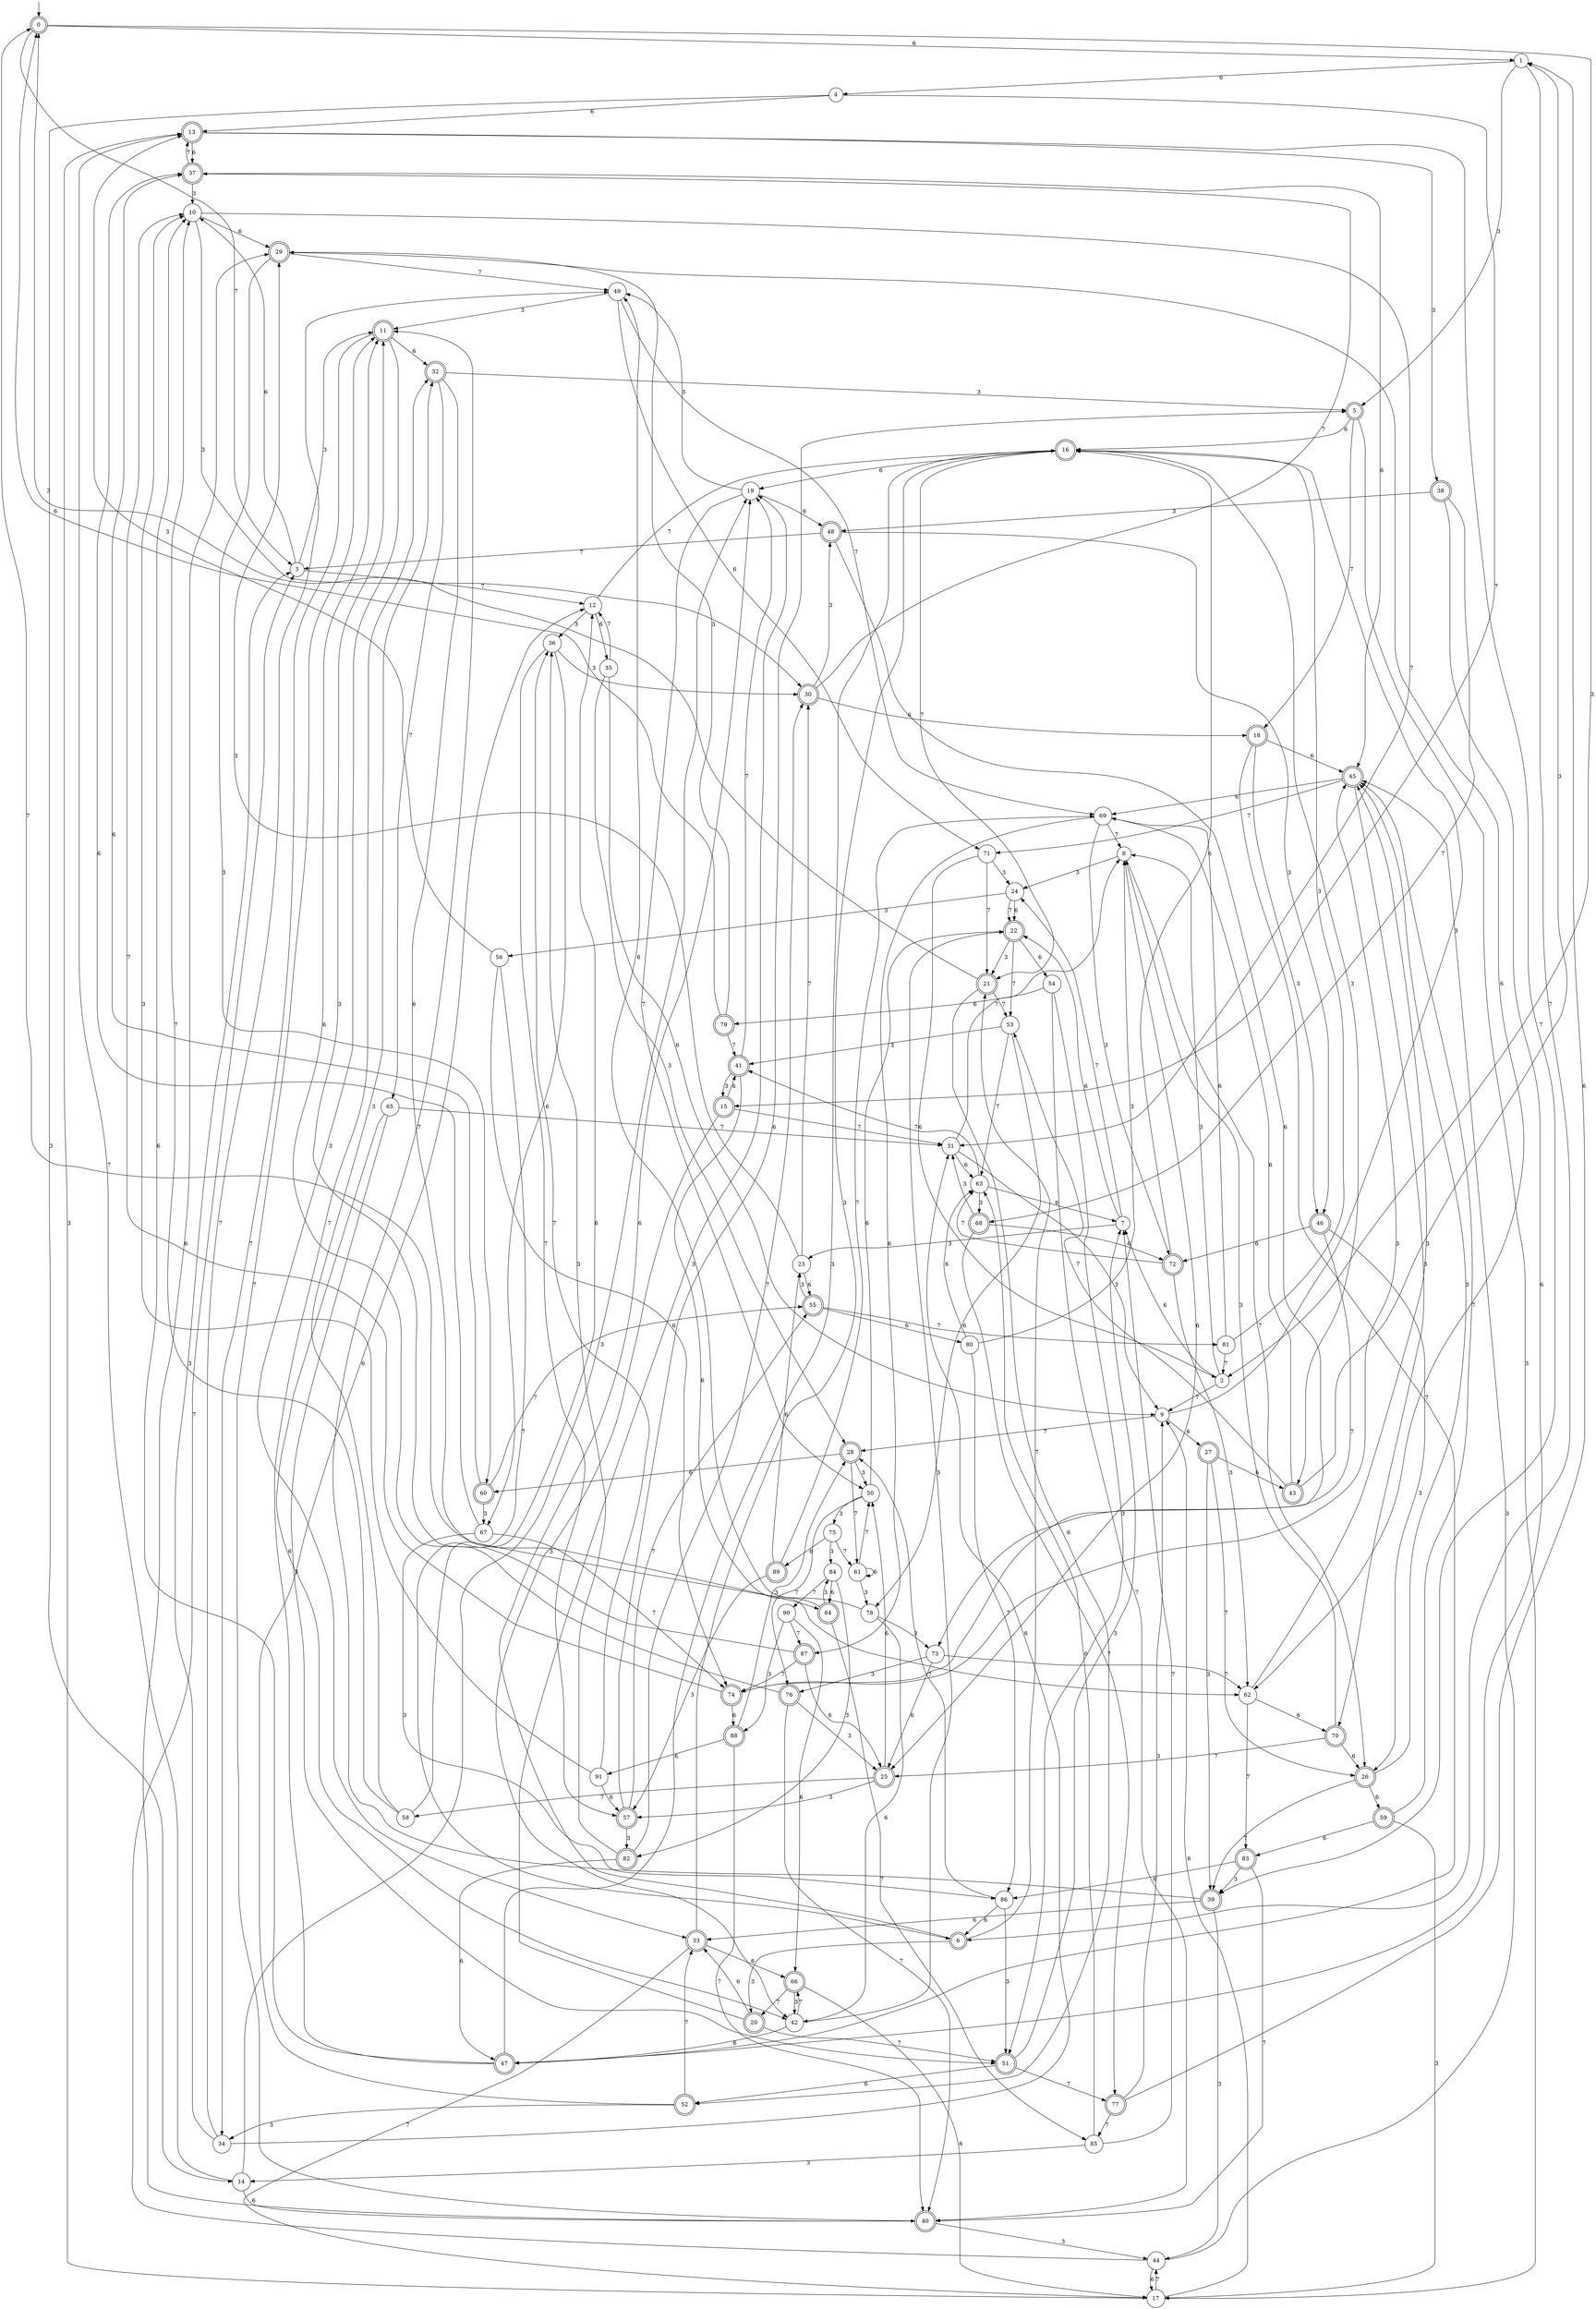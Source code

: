 digraph g {

	s0 [shape="doublecircle" label="0"];
	s1 [shape="circle" label="1"];
	s2 [shape="circle" label="2"];
	s3 [shape="circle" label="3"];
	s4 [shape="circle" label="4"];
	s5 [shape="doublecircle" label="5"];
	s6 [shape="doublecircle" label="6"];
	s7 [shape="circle" label="7"];
	s8 [shape="circle" label="8"];
	s9 [shape="circle" label="9"];
	s10 [shape="circle" label="10"];
	s11 [shape="doublecircle" label="11"];
	s12 [shape="circle" label="12"];
	s13 [shape="doublecircle" label="13"];
	s14 [shape="circle" label="14"];
	s15 [shape="doublecircle" label="15"];
	s16 [shape="doublecircle" label="16"];
	s17 [shape="circle" label="17"];
	s18 [shape="doublecircle" label="18"];
	s19 [shape="circle" label="19"];
	s20 [shape="doublecircle" label="20"];
	s21 [shape="doublecircle" label="21"];
	s22 [shape="doublecircle" label="22"];
	s23 [shape="circle" label="23"];
	s24 [shape="circle" label="24"];
	s25 [shape="doublecircle" label="25"];
	s26 [shape="doublecircle" label="26"];
	s27 [shape="doublecircle" label="27"];
	s28 [shape="doublecircle" label="28"];
	s29 [shape="doublecircle" label="29"];
	s30 [shape="doublecircle" label="30"];
	s31 [shape="circle" label="31"];
	s32 [shape="doublecircle" label="32"];
	s33 [shape="doublecircle" label="33"];
	s34 [shape="circle" label="34"];
	s35 [shape="circle" label="35"];
	s36 [shape="circle" label="36"];
	s37 [shape="doublecircle" label="37"];
	s38 [shape="doublecircle" label="38"];
	s39 [shape="doublecircle" label="39"];
	s40 [shape="doublecircle" label="40"];
	s41 [shape="doublecircle" label="41"];
	s42 [shape="circle" label="42"];
	s43 [shape="doublecircle" label="43"];
	s44 [shape="circle" label="44"];
	s45 [shape="doublecircle" label="45"];
	s46 [shape="doublecircle" label="46"];
	s47 [shape="doublecircle" label="47"];
	s48 [shape="doublecircle" label="48"];
	s49 [shape="circle" label="49"];
	s50 [shape="circle" label="50"];
	s51 [shape="doublecircle" label="51"];
	s52 [shape="doublecircle" label="52"];
	s53 [shape="circle" label="53"];
	s54 [shape="circle" label="54"];
	s55 [shape="doublecircle" label="55"];
	s56 [shape="circle" label="56"];
	s57 [shape="doublecircle" label="57"];
	s58 [shape="circle" label="58"];
	s59 [shape="doublecircle" label="59"];
	s60 [shape="doublecircle" label="60"];
	s61 [shape="circle" label="61"];
	s62 [shape="circle" label="62"];
	s63 [shape="circle" label="63"];
	s64 [shape="doublecircle" label="64"];
	s65 [shape="circle" label="65"];
	s66 [shape="doublecircle" label="66"];
	s67 [shape="circle" label="67"];
	s68 [shape="doublecircle" label="68"];
	s69 [shape="circle" label="69"];
	s70 [shape="doublecircle" label="70"];
	s71 [shape="circle" label="71"];
	s72 [shape="doublecircle" label="72"];
	s73 [shape="circle" label="73"];
	s74 [shape="doublecircle" label="74"];
	s75 [shape="circle" label="75"];
	s76 [shape="doublecircle" label="76"];
	s77 [shape="doublecircle" label="77"];
	s78 [shape="circle" label="78"];
	s79 [shape="doublecircle" label="79"];
	s80 [shape="circle" label="80"];
	s81 [shape="circle" label="81"];
	s82 [shape="doublecircle" label="82"];
	s83 [shape="doublecircle" label="83"];
	s84 [shape="circle" label="84"];
	s85 [shape="circle" label="85"];
	s86 [shape="circle" label="86"];
	s87 [shape="doublecircle" label="87"];
	s88 [shape="doublecircle" label="88"];
	s89 [shape="doublecircle" label="89"];
	s90 [shape="circle" label="90"];
	s91 [shape="circle" label="91"];
	s0 -> s1 [label="6"];
	s0 -> s2 [label="3"];
	s0 -> s3 [label="7"];
	s1 -> s4 [label="6"];
	s1 -> s5 [label="3"];
	s1 -> s6 [label="7"];
	s2 -> s7 [label="6"];
	s2 -> s8 [label="3"];
	s2 -> s9 [label="7"];
	s3 -> s10 [label="6"];
	s3 -> s11 [label="3"];
	s3 -> s12 [label="7"];
	s4 -> s13 [label="6"];
	s4 -> s14 [label="3"];
	s4 -> s15 [label="7"];
	s5 -> s16 [label="6"];
	s5 -> s17 [label="3"];
	s5 -> s18 [label="7"];
	s6 -> s19 [label="6"];
	s6 -> s20 [label="3"];
	s6 -> s21 [label="7"];
	s7 -> s22 [label="6"];
	s7 -> s23 [label="3"];
	s7 -> s24 [label="7"];
	s8 -> s25 [label="6"];
	s8 -> s24 [label="3"];
	s8 -> s26 [label="7"];
	s9 -> s27 [label="6"];
	s9 -> s16 [label="3"];
	s9 -> s28 [label="7"];
	s10 -> s29 [label="6"];
	s10 -> s30 [label="3"];
	s10 -> s31 [label="7"];
	s11 -> s32 [label="6"];
	s11 -> s33 [label="3"];
	s11 -> s34 [label="7"];
	s12 -> s35 [label="6"];
	s12 -> s36 [label="3"];
	s12 -> s16 [label="7"];
	s13 -> s37 [label="6"];
	s13 -> s38 [label="3"];
	s13 -> s39 [label="7"];
	s14 -> s40 [label="6"];
	s14 -> s19 [label="3"];
	s14 -> s13 [label="7"];
	s15 -> s41 [label="6"];
	s15 -> s42 [label="3"];
	s15 -> s31 [label="7"];
	s16 -> s19 [label="6"];
	s16 -> s43 [label="3"];
	s16 -> s21 [label="7"];
	s17 -> s9 [label="6"];
	s17 -> s13 [label="3"];
	s17 -> s44 [label="7"];
	s18 -> s45 [label="6"];
	s18 -> s46 [label="3"];
	s18 -> s47 [label="7"];
	s19 -> s48 [label="6"];
	s19 -> s49 [label="3"];
	s19 -> s50 [label="7"];
	s20 -> s33 [label="6"];
	s20 -> s19 [label="3"];
	s20 -> s51 [label="7"];
	s21 -> s52 [label="6"];
	s21 -> s0 [label="3"];
	s21 -> s53 [label="7"];
	s22 -> s54 [label="6"];
	s22 -> s21 [label="3"];
	s22 -> s53 [label="7"];
	s23 -> s55 [label="6"];
	s23 -> s29 [label="3"];
	s23 -> s30 [label="7"];
	s24 -> s22 [label="6"];
	s24 -> s56 [label="3"];
	s24 -> s22 [label="7"];
	s25 -> s50 [label="6"];
	s25 -> s57 [label="3"];
	s25 -> s58 [label="7"];
	s26 -> s59 [label="6"];
	s26 -> s45 [label="3"];
	s26 -> s39 [label="7"];
	s27 -> s43 [label="6"];
	s27 -> s39 [label="3"];
	s27 -> s26 [label="7"];
	s28 -> s60 [label="6"];
	s28 -> s50 [label="3"];
	s28 -> s61 [label="7"];
	s29 -> s62 [label="6"];
	s29 -> s60 [label="3"];
	s29 -> s49 [label="7"];
	s30 -> s18 [label="6"];
	s30 -> s48 [label="3"];
	s30 -> s37 [label="7"];
	s31 -> s63 [label="6"];
	s31 -> s9 [label="3"];
	s31 -> s8 [label="7"];
	s32 -> s64 [label="6"];
	s32 -> s5 [label="3"];
	s32 -> s65 [label="7"];
	s33 -> s66 [label="6"];
	s33 -> s16 [label="3"];
	s33 -> s17 [label="7"];
	s34 -> s31 [label="6"];
	s34 -> s3 [label="3"];
	s34 -> s49 [label="7"];
	s35 -> s9 [label="6"];
	s35 -> s28 [label="3"];
	s35 -> s12 [label="7"];
	s36 -> s67 [label="6"];
	s36 -> s30 [label="3"];
	s36 -> s57 [label="7"];
	s37 -> s45 [label="6"];
	s37 -> s10 [label="3"];
	s37 -> s13 [label="7"];
	s38 -> s47 [label="6"];
	s38 -> s48 [label="3"];
	s38 -> s68 [label="7"];
	s39 -> s33 [label="6"];
	s39 -> s44 [label="3"];
	s39 -> s11 [label="7"];
	s40 -> s29 [label="6"];
	s40 -> s44 [label="3"];
	s40 -> s11 [label="7"];
	s41 -> s62 [label="6"];
	s41 -> s15 [label="3"];
	s41 -> s19 [label="7"];
	s42 -> s47 [label="6"];
	s42 -> s22 [label="3"];
	s42 -> s66 [label="7"];
	s43 -> s69 [label="6"];
	s43 -> s1 [label="3"];
	s43 -> s53 [label="7"];
	s44 -> s17 [label="6"];
	s44 -> s45 [label="3"];
	s44 -> s3 [label="7"];
	s45 -> s69 [label="6"];
	s45 -> s70 [label="3"];
	s45 -> s71 [label="7"];
	s46 -> s72 [label="6"];
	s46 -> s26 [label="3"];
	s46 -> s73 [label="7"];
	s47 -> s10 [label="6"];
	s47 -> s16 [label="3"];
	s47 -> s32 [label="7"];
	s48 -> s74 [label="6"];
	s48 -> s46 [label="3"];
	s48 -> s3 [label="7"];
	s49 -> s71 [label="6"];
	s49 -> s11 [label="3"];
	s49 -> s69 [label="7"];
	s50 -> s22 [label="6"];
	s50 -> s75 [label="3"];
	s50 -> s76 [label="7"];
	s51 -> s52 [label="6"];
	s51 -> s7 [label="3"];
	s51 -> s77 [label="7"];
	s52 -> s12 [label="6"];
	s52 -> s34 [label="3"];
	s52 -> s33 [label="7"];
	s53 -> s78 [label="6"];
	s53 -> s41 [label="3"];
	s53 -> s63 [label="7"];
	s54 -> s79 [label="6"];
	s54 -> s51 [label="3"];
	s54 -> s40 [label="7"];
	s55 -> s80 [label="6"];
	s55 -> s23 [label="3"];
	s55 -> s81 [label="7"];
	s56 -> s74 [label="6"];
	s56 -> s13 [label="3"];
	s56 -> s6 [label="7"];
	s57 -> s5 [label="6"];
	s57 -> s82 [label="3"];
	s57 -> s55 [label="7"];
	s58 -> s12 [label="6"];
	s58 -> s32 [label="3"];
	s58 -> s10 [label="7"];
	s59 -> s83 [label="6"];
	s59 -> s17 [label="3"];
	s59 -> s45 [label="7"];
	s60 -> s37 [label="6"];
	s60 -> s67 [label="3"];
	s60 -> s55 [label="7"];
	s61 -> s61 [label="6"];
	s61 -> s78 [label="3"];
	s61 -> s50 [label="7"];
	s62 -> s70 [label="6"];
	s62 -> s45 [label="3"];
	s62 -> s83 [label="7"];
	s63 -> s7 [label="6"];
	s63 -> s68 [label="3"];
	s63 -> s41 [label="7"];
	s64 -> s49 [label="6"];
	s64 -> s84 [label="3"];
	s64 -> s85 [label="7"];
	s65 -> s42 [label="6"];
	s65 -> s51 [label="3"];
	s65 -> s31 [label="7"];
	s66 -> s17 [label="6"];
	s66 -> s42 [label="3"];
	s66 -> s20 [label="7"];
	s67 -> s37 [label="6"];
	s67 -> s86 [label="3"];
	s67 -> s74 [label="7"];
	s68 -> s72 [label="6"];
	s68 -> s31 [label="3"];
	s68 -> s77 [label="7"];
	s69 -> s87 [label="6"];
	s69 -> s72 [label="3"];
	s69 -> s8 [label="7"];
	s70 -> s26 [label="6"];
	s70 -> s8 [label="3"];
	s70 -> s25 [label="7"];
	s71 -> s2 [label="6"];
	s71 -> s24 [label="3"];
	s71 -> s21 [label="7"];
	s72 -> s16 [label="6"];
	s72 -> s62 [label="3"];
	s72 -> s63 [label="7"];
	s73 -> s25 [label="6"];
	s73 -> s76 [label="3"];
	s73 -> s62 [label="7"];
	s74 -> s88 [label="6"];
	s74 -> s45 [label="3"];
	s74 -> s10 [label="7"];
	s75 -> s89 [label="6"];
	s75 -> s84 [label="3"];
	s75 -> s61 [label="7"];
	s76 -> s11 [label="6"];
	s76 -> s25 [label="3"];
	s76 -> s40 [label="7"];
	s77 -> s1 [label="6"];
	s77 -> s9 [label="3"];
	s77 -> s85 [label="7"];
	s78 -> s42 [label="6"];
	s78 -> s73 [label="3"];
	s78 -> s0 [label="7"];
	s79 -> s0 [label="6"];
	s79 -> s29 [label="3"];
	s79 -> s41 [label="7"];
	s80 -> s63 [label="6"];
	s80 -> s8 [label="3"];
	s80 -> s86 [label="7"];
	s81 -> s69 [label="6"];
	s81 -> s16 [label="3"];
	s81 -> s2 [label="7"];
	s82 -> s47 [label="6"];
	s82 -> s36 [label="3"];
	s82 -> s30 [label="7"];
	s83 -> s86 [label="6"];
	s83 -> s39 [label="3"];
	s83 -> s40 [label="7"];
	s84 -> s64 [label="6"];
	s84 -> s82 [label="3"];
	s84 -> s90 [label="7"];
	s85 -> s63 [label="6"];
	s85 -> s14 [label="3"];
	s85 -> s7 [label="7"];
	s86 -> s6 [label="6"];
	s86 -> s51 [label="3"];
	s86 -> s28 [label="7"];
	s87 -> s25 [label="6"];
	s87 -> s11 [label="3"];
	s87 -> s74 [label="7"];
	s88 -> s91 [label="6"];
	s88 -> s28 [label="3"];
	s88 -> s40 [label="7"];
	s89 -> s23 [label="6"];
	s89 -> s57 [label="3"];
	s89 -> s69 [label="7"];
	s90 -> s66 [label="6"];
	s90 -> s88 [label="3"];
	s90 -> s87 [label="7"];
	s91 -> s57 [label="6"];
	s91 -> s10 [label="3"];
	s91 -> s36 [label="7"];

__start0 [label="" shape="none" width="0" height="0"];
__start0 -> s0;

}
